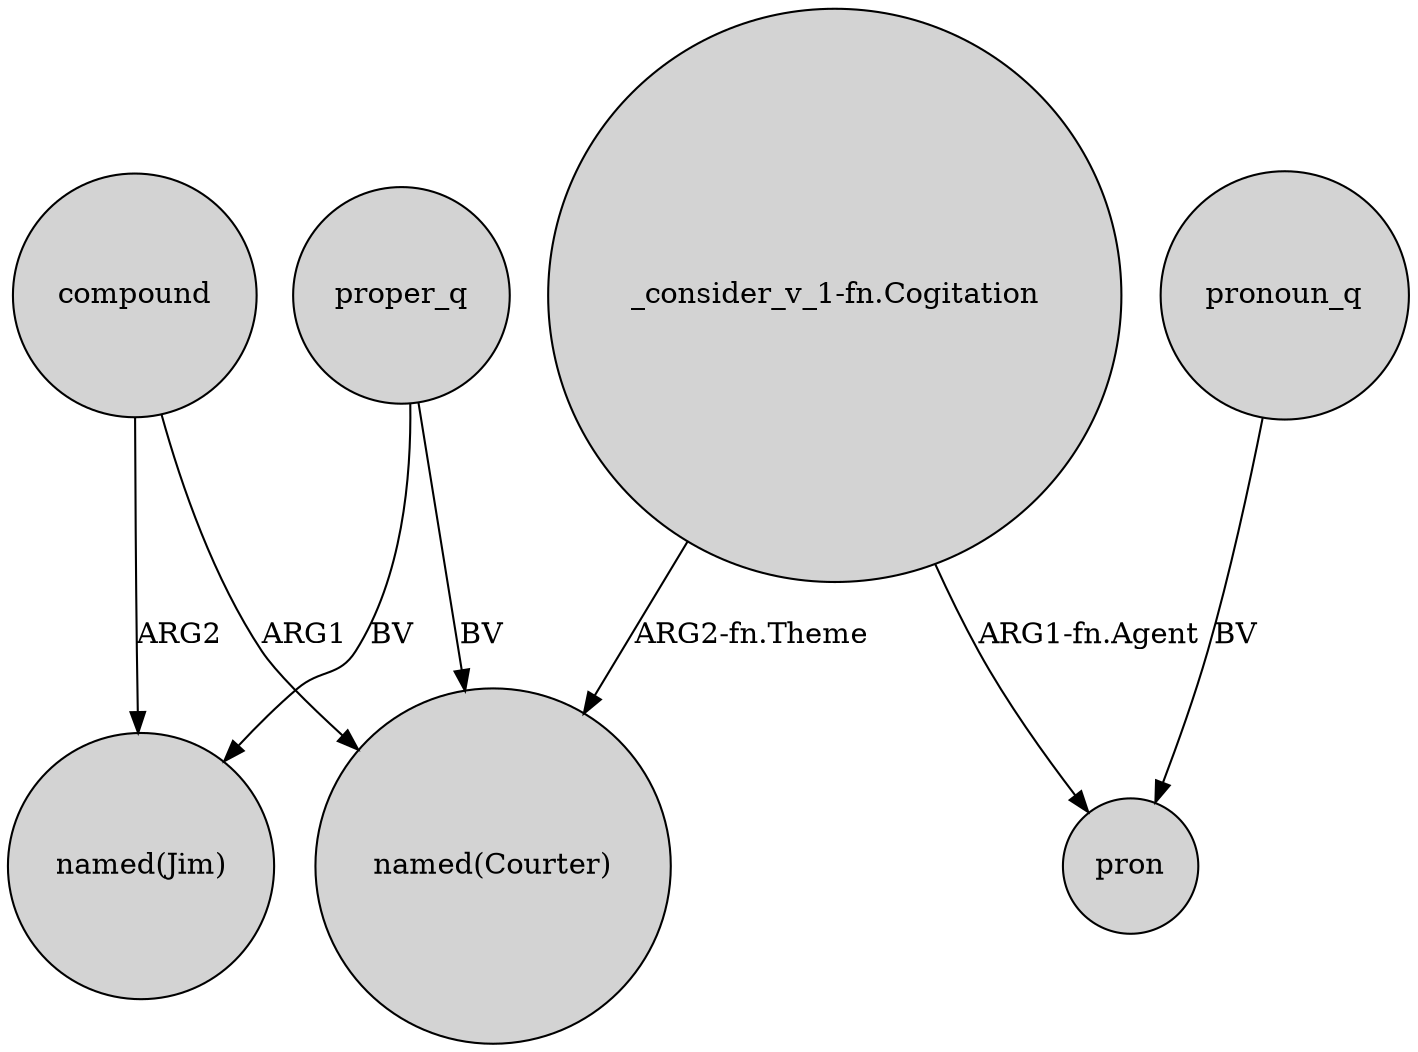 digraph {
	node [shape=circle style=filled]
	proper_q -> "named(Jim)" [label=BV]
	compound -> "named(Courter)" [label=ARG1]
	"_consider_v_1-fn.Cogitation" -> pron [label="ARG1-fn.Agent"]
	pronoun_q -> pron [label=BV]
	proper_q -> "named(Courter)" [label=BV]
	compound -> "named(Jim)" [label=ARG2]
	"_consider_v_1-fn.Cogitation" -> "named(Courter)" [label="ARG2-fn.Theme"]
}
